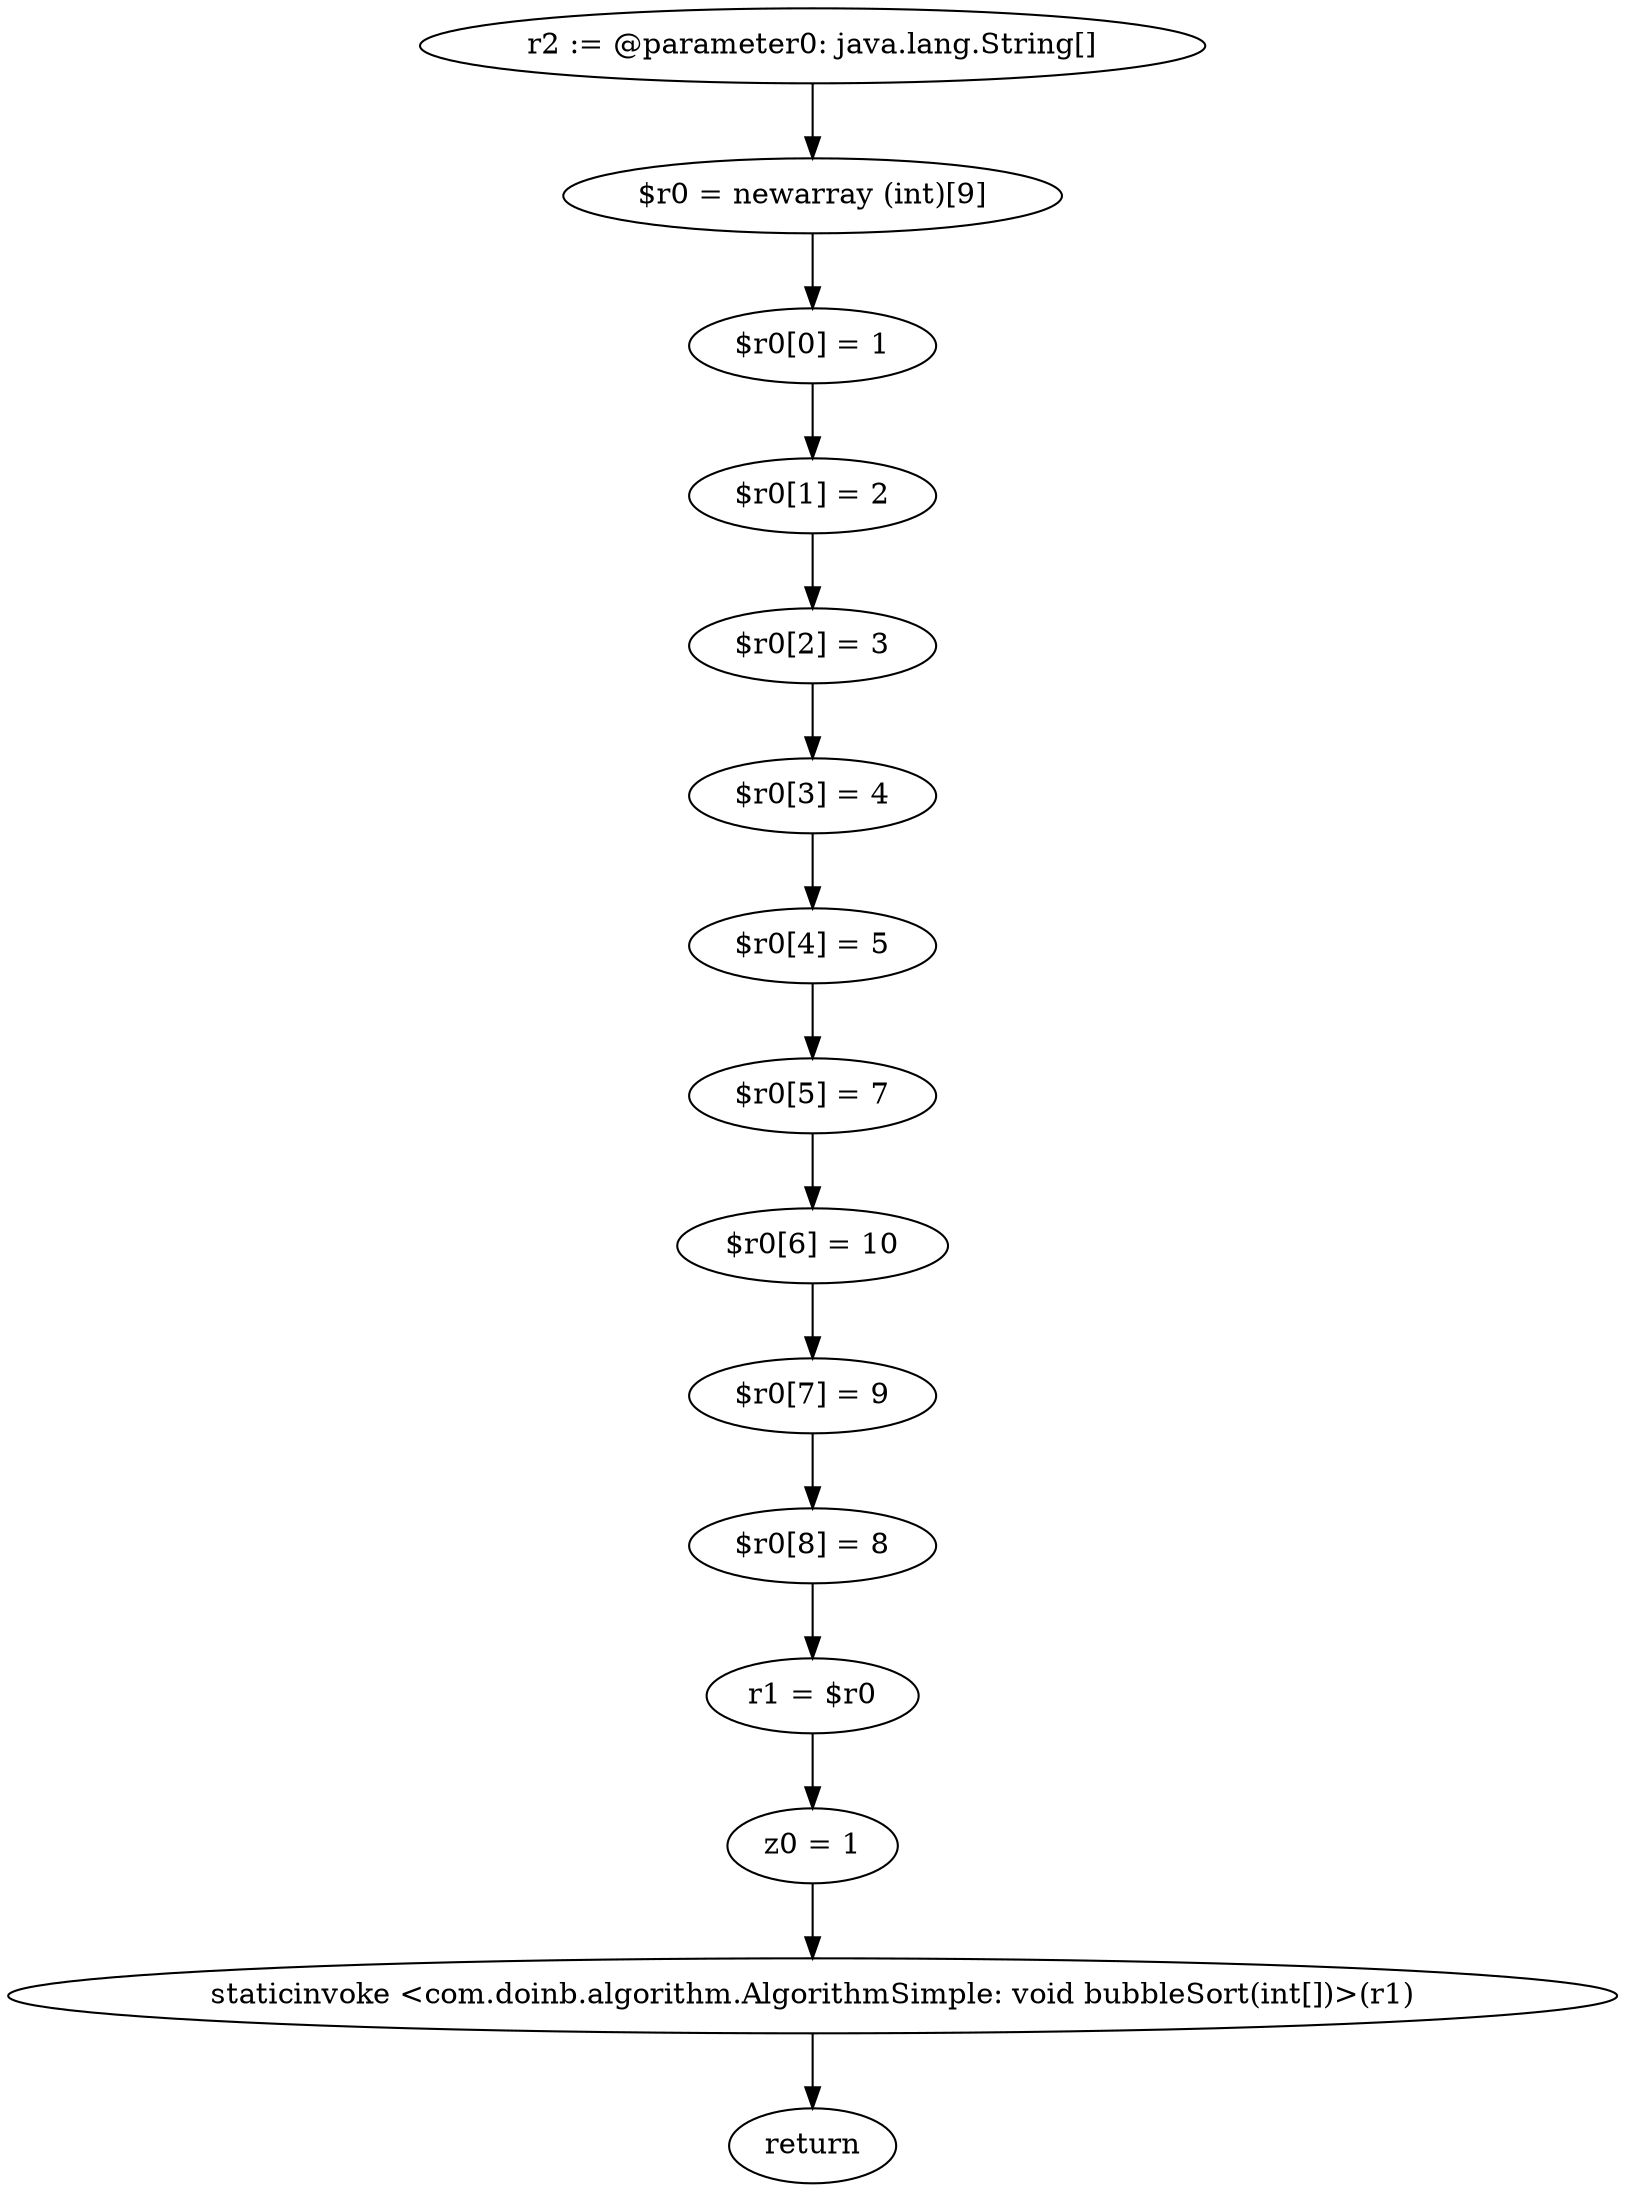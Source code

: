 digraph "unitGraph" {
    "r2 := @parameter0: java.lang.String[]"
    "$r0 = newarray (int)[9]"
    "$r0[0] = 1"
    "$r0[1] = 2"
    "$r0[2] = 3"
    "$r0[3] = 4"
    "$r0[4] = 5"
    "$r0[5] = 7"
    "$r0[6] = 10"
    "$r0[7] = 9"
    "$r0[8] = 8"
    "r1 = $r0"
    "z0 = 1"
    "staticinvoke <com.doinb.algorithm.AlgorithmSimple: void bubbleSort(int[])>(r1)"
    "return"
    "r2 := @parameter0: java.lang.String[]"->"$r0 = newarray (int)[9]";
    "$r0 = newarray (int)[9]"->"$r0[0] = 1";
    "$r0[0] = 1"->"$r0[1] = 2";
    "$r0[1] = 2"->"$r0[2] = 3";
    "$r0[2] = 3"->"$r0[3] = 4";
    "$r0[3] = 4"->"$r0[4] = 5";
    "$r0[4] = 5"->"$r0[5] = 7";
    "$r0[5] = 7"->"$r0[6] = 10";
    "$r0[6] = 10"->"$r0[7] = 9";
    "$r0[7] = 9"->"$r0[8] = 8";
    "$r0[8] = 8"->"r1 = $r0";
    "r1 = $r0"->"z0 = 1";
    "z0 = 1"->"staticinvoke <com.doinb.algorithm.AlgorithmSimple: void bubbleSort(int[])>(r1)";
    "staticinvoke <com.doinb.algorithm.AlgorithmSimple: void bubbleSort(int[])>(r1)"->"return";
}
